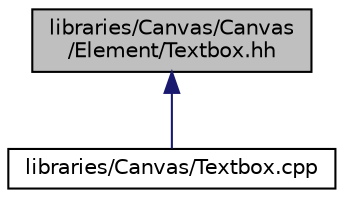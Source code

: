 digraph "libraries/Canvas/Canvas/Element/Textbox.hh"
{
  edge [fontname="Helvetica",fontsize="10",labelfontname="Helvetica",labelfontsize="10"];
  node [fontname="Helvetica",fontsize="10",shape=record];
  Node1 [label="libraries/Canvas/Canvas\l/Element/Textbox.hh",height=0.2,width=0.4,color="black", fillcolor="grey75", style="filled", fontcolor="black"];
  Node1 -> Node2 [dir="back",color="midnightblue",fontsize="10",style="solid",fontname="Helvetica"];
  Node2 [label="libraries/Canvas/Textbox.cpp",height=0.2,width=0.4,color="black", fillcolor="white", style="filled",URL="$db/d4d/Textbox_8cpp.html"];
}
